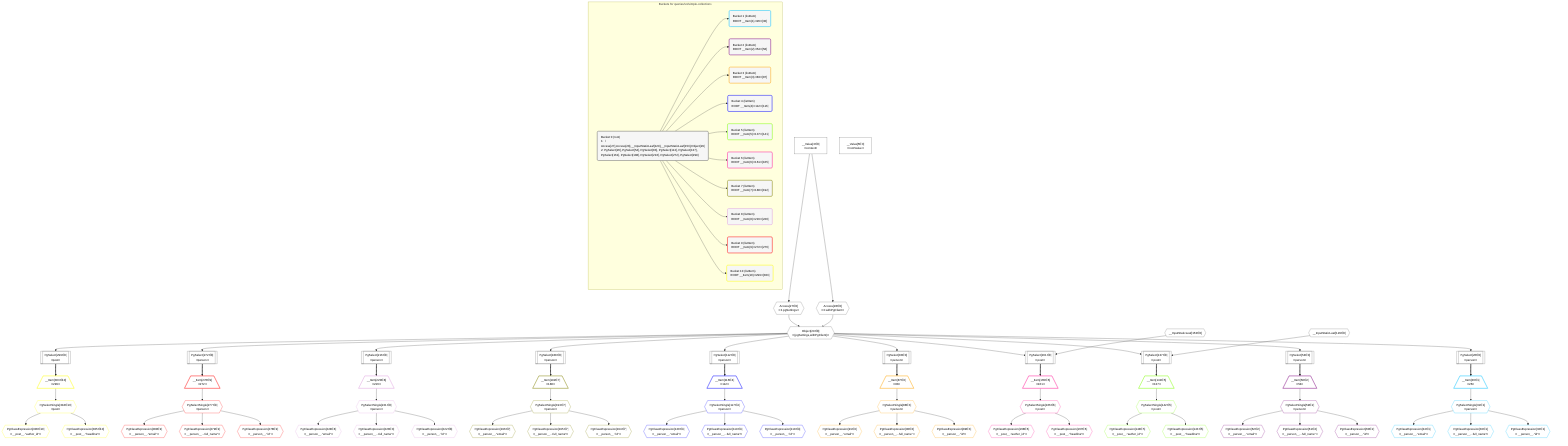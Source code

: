 %%{init: {'themeVariables': { 'fontSize': '12px'}}}%%
graph TD
    classDef path fill:#eee,stroke:#000,color:#000
    classDef plan fill:#fff,stroke-width:1px,color:#000
    classDef itemplan fill:#fff,stroke-width:2px,color:#000
    classDef unbatchedplan fill:#dff,stroke-width:1px,color:#000
    classDef sideeffectplan fill:#fcc,stroke-width:2px,color:#000
    classDef bucket fill:#f6f6f6,color:#000,stroke-width:2px,text-align:left


    %% define steps
    __Value3["__Value[3∈0]<br />ᐸcontextᐳ"]:::plan
    __Value5["__Value[5∈0]<br />ᐸrootValueᐳ"]:::plan
    Access27{{"Access[27∈0]<br />ᐸ3.pgSettingsᐳ"}}:::plan
    Access28{{"Access[28∈0]<br />ᐸ3.withPgClientᐳ"}}:::plan
    Object29{{"Object[29∈0]<br />ᐸ{pgSettings,withPgClient}ᐳ"}}:::plan
    PgSelect26[["PgSelect[26∈0]<br />ᐸpersonᐳ"]]:::plan
    __Item30[/"__Item[30∈1]<br />ᐸ26ᐳ"\]:::itemplan
    PgSelectSingle31{{"PgSelectSingle[31∈1]<br />ᐸpersonᐳ"}}:::plan
    PgClassExpression32{{"PgClassExpression[32∈1]<br />ᐸ__person__.”id”ᐳ"}}:::plan
    PgClassExpression33{{"PgClassExpression[33∈1]<br />ᐸ__person__...full_name”ᐳ"}}:::plan
    PgClassExpression34{{"PgClassExpression[34∈1]<br />ᐸ__person__.”email”ᐳ"}}:::plan
    PgSelect54[["PgSelect[54∈0]<br />ᐸpersonᐳ"]]:::plan
    __Item58[/"__Item[58∈2]<br />ᐸ54ᐳ"\]:::itemplan
    PgSelectSingle59{{"PgSelectSingle[59∈2]<br />ᐸpersonᐳ"}}:::plan
    PgClassExpression60{{"PgClassExpression[60∈2]<br />ᐸ__person__.”id”ᐳ"}}:::plan
    PgClassExpression61{{"PgClassExpression[61∈2]<br />ᐸ__person__...full_name”ᐳ"}}:::plan
    PgClassExpression62{{"PgClassExpression[62∈2]<br />ᐸ__person__.”email”ᐳ"}}:::plan
    PgSelect83[["PgSelect[83∈0]<br />ᐸpersonᐳ"]]:::plan
    __Item87[/"__Item[87∈3]<br />ᐸ83ᐳ"\]:::itemplan
    PgSelectSingle88{{"PgSelectSingle[88∈3]<br />ᐸpersonᐳ"}}:::plan
    PgClassExpression89{{"PgClassExpression[89∈3]<br />ᐸ__person__.”id”ᐳ"}}:::plan
    PgClassExpression90{{"PgClassExpression[90∈3]<br />ᐸ__person__...full_name”ᐳ"}}:::plan
    PgClassExpression91{{"PgClassExpression[91∈3]<br />ᐸ__person__.”email”ᐳ"}}:::plan
    PgSelect112[["PgSelect[112∈0]<br />ᐸpersonᐳ"]]:::plan
    __Item116[/"__Item[116∈4]<br />ᐸ112ᐳ"\]:::itemplan
    PgSelectSingle117{{"PgSelectSingle[117∈4]<br />ᐸpersonᐳ"}}:::plan
    PgClassExpression118{{"PgClassExpression[118∈4]<br />ᐸ__person__.”id”ᐳ"}}:::plan
    PgClassExpression119{{"PgClassExpression[119∈4]<br />ᐸ__person__...full_name”ᐳ"}}:::plan
    PgClassExpression120{{"PgClassExpression[120∈4]<br />ᐸ__person__.”email”ᐳ"}}:::plan
    __InputStaticLeaf129{{"__InputStaticLeaf[129∈0]"}}:::plan
    PgSelect137[["PgSelect[137∈0]<br />ᐸpostᐳ"]]:::plan
    __Item141[/"__Item[141∈5]<br />ᐸ137ᐳ"\]:::itemplan
    PgSelectSingle142{{"PgSelectSingle[142∈5]<br />ᐸpostᐳ"}}:::plan
    PgClassExpression143{{"PgClassExpression[143∈5]<br />ᐸ__post__.”headline”ᐳ"}}:::plan
    PgClassExpression144{{"PgClassExpression[144∈5]<br />ᐸ__post__.”author_id”ᐳ"}}:::plan
    __InputStaticLeaf153{{"__InputStaticLeaf[153∈0]"}}:::plan
    PgSelect161[["PgSelect[161∈0]<br />ᐸpostᐳ"]]:::plan
    __Item165[/"__Item[165∈6]<br />ᐸ161ᐳ"\]:::itemplan
    PgSelectSingle166{{"PgSelectSingle[166∈6]<br />ᐸpostᐳ"}}:::plan
    PgClassExpression167{{"PgClassExpression[167∈6]<br />ᐸ__post__.”headline”ᐳ"}}:::plan
    PgClassExpression168{{"PgClassExpression[168∈6]<br />ᐸ__post__.”author_id”ᐳ"}}:::plan
    PgSelect188[["PgSelect[188∈0]<br />ᐸpersonᐳ"]]:::plan
    __Item192[/"__Item[192∈7]<br />ᐸ188ᐳ"\]:::itemplan
    PgSelectSingle193{{"PgSelectSingle[193∈7]<br />ᐸpersonᐳ"}}:::plan
    PgClassExpression194{{"PgClassExpression[194∈7]<br />ᐸ__person__.”id”ᐳ"}}:::plan
    PgClassExpression195{{"PgClassExpression[195∈7]<br />ᐸ__person__...full_name”ᐳ"}}:::plan
    PgClassExpression196{{"PgClassExpression[196∈7]<br />ᐸ__person__.”email”ᐳ"}}:::plan
    PgSelect216[["PgSelect[216∈0]<br />ᐸpersonᐳ"]]:::plan
    __Item220[/"__Item[220∈8]<br />ᐸ216ᐳ"\]:::itemplan
    PgSelectSingle221{{"PgSelectSingle[221∈8]<br />ᐸpersonᐳ"}}:::plan
    PgClassExpression222{{"PgClassExpression[222∈8]<br />ᐸ__person__.”id”ᐳ"}}:::plan
    PgClassExpression223{{"PgClassExpression[223∈8]<br />ᐸ__person__...full_name”ᐳ"}}:::plan
    PgClassExpression224{{"PgClassExpression[224∈8]<br />ᐸ__person__.”email”ᐳ"}}:::plan
    PgSelect272[["PgSelect[272∈0]<br />ᐸpersonᐳ"]]:::plan
    __Item276[/"__Item[276∈9]<br />ᐸ272ᐳ"\]:::itemplan
    PgSelectSingle277{{"PgSelectSingle[277∈9]<br />ᐸpersonᐳ"}}:::plan
    PgClassExpression278{{"PgClassExpression[278∈9]<br />ᐸ__person__.”id”ᐳ"}}:::plan
    PgClassExpression279{{"PgClassExpression[279∈9]<br />ᐸ__person__...full_name”ᐳ"}}:::plan
    PgClassExpression280{{"PgClassExpression[280∈9]<br />ᐸ__person__.”email”ᐳ"}}:::plan
    PgSelect299[["PgSelect[299∈0]<br />ᐸpostᐳ"]]:::plan
    __Item303[/"__Item[303∈10]<br />ᐸ299ᐳ"\]:::itemplan
    PgSelectSingle304{{"PgSelectSingle[304∈10]<br />ᐸpostᐳ"}}:::plan
    PgClassExpression305{{"PgClassExpression[305∈10]<br />ᐸ__post__.”headline”ᐳ"}}:::plan
    PgClassExpression306{{"PgClassExpression[306∈10]<br />ᐸ__post__.”author_id”ᐳ"}}:::plan

    %% plan dependencies
    __Value3 --> Access27
    __Value3 --> Access28
    Access27 & Access28 --> Object29
    Object29 --> PgSelect26
    PgSelect26 ==> __Item30
    __Item30 --> PgSelectSingle31
    PgSelectSingle31 --> PgClassExpression32
    PgSelectSingle31 --> PgClassExpression33
    PgSelectSingle31 --> PgClassExpression34
    Object29 --> PgSelect54
    PgSelect54 ==> __Item58
    __Item58 --> PgSelectSingle59
    PgSelectSingle59 --> PgClassExpression60
    PgSelectSingle59 --> PgClassExpression61
    PgSelectSingle59 --> PgClassExpression62
    Object29 --> PgSelect83
    PgSelect83 ==> __Item87
    __Item87 --> PgSelectSingle88
    PgSelectSingle88 --> PgClassExpression89
    PgSelectSingle88 --> PgClassExpression90
    PgSelectSingle88 --> PgClassExpression91
    Object29 --> PgSelect112
    PgSelect112 ==> __Item116
    __Item116 --> PgSelectSingle117
    PgSelectSingle117 --> PgClassExpression118
    PgSelectSingle117 --> PgClassExpression119
    PgSelectSingle117 --> PgClassExpression120
    Object29 & __InputStaticLeaf129 --> PgSelect137
    PgSelect137 ==> __Item141
    __Item141 --> PgSelectSingle142
    PgSelectSingle142 --> PgClassExpression143
    PgSelectSingle142 --> PgClassExpression144
    Object29 & __InputStaticLeaf153 --> PgSelect161
    PgSelect161 ==> __Item165
    __Item165 --> PgSelectSingle166
    PgSelectSingle166 --> PgClassExpression167
    PgSelectSingle166 --> PgClassExpression168
    Object29 --> PgSelect188
    PgSelect188 ==> __Item192
    __Item192 --> PgSelectSingle193
    PgSelectSingle193 --> PgClassExpression194
    PgSelectSingle193 --> PgClassExpression195
    PgSelectSingle193 --> PgClassExpression196
    Object29 --> PgSelect216
    PgSelect216 ==> __Item220
    __Item220 --> PgSelectSingle221
    PgSelectSingle221 --> PgClassExpression222
    PgSelectSingle221 --> PgClassExpression223
    PgSelectSingle221 --> PgClassExpression224
    Object29 --> PgSelect272
    PgSelect272 ==> __Item276
    __Item276 --> PgSelectSingle277
    PgSelectSingle277 --> PgClassExpression278
    PgSelectSingle277 --> PgClassExpression279
    PgSelectSingle277 --> PgClassExpression280
    Object29 --> PgSelect299
    PgSelect299 ==> __Item303
    __Item303 --> PgSelectSingle304
    PgSelectSingle304 --> PgClassExpression305
    PgSelectSingle304 --> PgClassExpression306

    subgraph "Buckets for queries/v4/simple-collections"
    Bucket0("Bucket 0 (root)<br />1:  / Access[27],Access[28],__InputStaticLeaf[129],__InputStaticLeaf[153],Object[29]<br />2: PgSelect[26], PgSelect[54], PgSelect[83], PgSelect[112], PgSelect[137], PgSelect[161], PgSelect[188], PgSelect[216], PgSelect[272], PgSelect[299]"):::bucket
    classDef bucket0 stroke:#696969
    class Bucket0,__Value3,__Value5,PgSelect26,Access27,Access28,Object29,PgSelect54,PgSelect83,PgSelect112,__InputStaticLeaf129,PgSelect137,__InputStaticLeaf153,PgSelect161,PgSelect188,PgSelect216,PgSelect272,PgSelect299 bucket0
    Bucket1("Bucket 1 (listItem)<br />ROOT __Item{1}ᐸ26ᐳ[30]"):::bucket
    classDef bucket1 stroke:#00bfff
    class Bucket1,__Item30,PgSelectSingle31,PgClassExpression32,PgClassExpression33,PgClassExpression34 bucket1
    Bucket2("Bucket 2 (listItem)<br />ROOT __Item{2}ᐸ54ᐳ[58]"):::bucket
    classDef bucket2 stroke:#7f007f
    class Bucket2,__Item58,PgSelectSingle59,PgClassExpression60,PgClassExpression61,PgClassExpression62 bucket2
    Bucket3("Bucket 3 (listItem)<br />ROOT __Item{3}ᐸ83ᐳ[87]"):::bucket
    classDef bucket3 stroke:#ffa500
    class Bucket3,__Item87,PgSelectSingle88,PgClassExpression89,PgClassExpression90,PgClassExpression91 bucket3
    Bucket4("Bucket 4 (listItem)<br />ROOT __Item{4}ᐸ112ᐳ[116]"):::bucket
    classDef bucket4 stroke:#0000ff
    class Bucket4,__Item116,PgSelectSingle117,PgClassExpression118,PgClassExpression119,PgClassExpression120 bucket4
    Bucket5("Bucket 5 (listItem)<br />ROOT __Item{5}ᐸ137ᐳ[141]"):::bucket
    classDef bucket5 stroke:#7fff00
    class Bucket5,__Item141,PgSelectSingle142,PgClassExpression143,PgClassExpression144 bucket5
    Bucket6("Bucket 6 (listItem)<br />ROOT __Item{6}ᐸ161ᐳ[165]"):::bucket
    classDef bucket6 stroke:#ff1493
    class Bucket6,__Item165,PgSelectSingle166,PgClassExpression167,PgClassExpression168 bucket6
    Bucket7("Bucket 7 (listItem)<br />ROOT __Item{7}ᐸ188ᐳ[192]"):::bucket
    classDef bucket7 stroke:#808000
    class Bucket7,__Item192,PgSelectSingle193,PgClassExpression194,PgClassExpression195,PgClassExpression196 bucket7
    Bucket8("Bucket 8 (listItem)<br />ROOT __Item{8}ᐸ216ᐳ[220]"):::bucket
    classDef bucket8 stroke:#dda0dd
    class Bucket8,__Item220,PgSelectSingle221,PgClassExpression222,PgClassExpression223,PgClassExpression224 bucket8
    Bucket9("Bucket 9 (listItem)<br />ROOT __Item{9}ᐸ272ᐳ[276]"):::bucket
    classDef bucket9 stroke:#ff0000
    class Bucket9,__Item276,PgSelectSingle277,PgClassExpression278,PgClassExpression279,PgClassExpression280 bucket9
    Bucket10("Bucket 10 (listItem)<br />ROOT __Item{10}ᐸ299ᐳ[303]"):::bucket
    classDef bucket10 stroke:#ffff00
    class Bucket10,__Item303,PgSelectSingle304,PgClassExpression305,PgClassExpression306 bucket10
    Bucket0 --> Bucket1 & Bucket2 & Bucket3 & Bucket4 & Bucket5 & Bucket6 & Bucket7 & Bucket8 & Bucket9 & Bucket10
    end